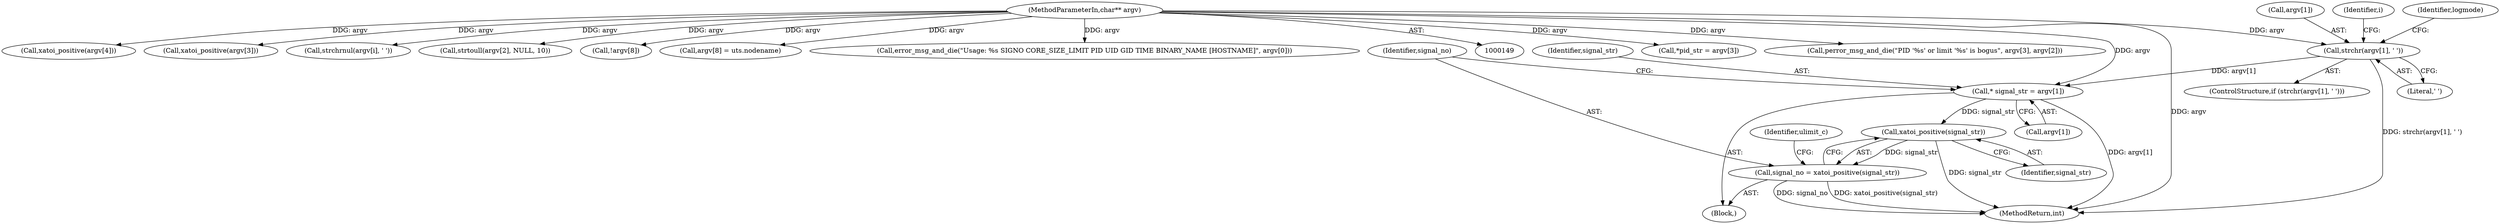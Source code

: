 digraph "0_abrt_8939398b82006ba1fec4ed491339fc075f43fc7c_1@pointer" {
"1000272" [label="(Call,xatoi_positive(signal_str))"];
"1000264" [label="(Call,* signal_str = argv[1])"];
"1000184" [label="(Call,strchr(argv[1], ' '))"];
"1000151" [label="(MethodParameterIn,char** argv)"];
"1000270" [label="(Call,signal_no = xatoi_positive(signal_str))"];
"1000302" [label="(Call,*pid_str = argv[3])"];
"1000183" [label="(ControlStructure,if (strchr(argv[1], ' ')))"];
"1000151" [label="(MethodParameterIn,char** argv)"];
"1000271" [label="(Identifier,signal_no)"];
"1000276" [label="(Identifier,ulimit_c)"];
"1000328" [label="(Call,perror_msg_and_die(\"PID '%s' or limit '%s' is bogus\", argv[3], argv[2]))"];
"1000317" [label="(Call,xatoi_positive(argv[4]))"];
"1000310" [label="(Call,xatoi_positive(argv[3]))"];
"1000265" [label="(Identifier,signal_str)"];
"1000270" [label="(Call,signal_no = xatoi_positive(signal_str))"];
"1000203" [label="(Call,strchrnul(argv[i], ' '))"];
"1000264" [label="(Call,* signal_str = argv[1])"];
"1000273" [label="(Identifier,signal_str)"];
"1000193" [label="(Identifier,i)"];
"1000277" [label="(Call,strtoull(argv[2], NULL, 10))"];
"1000353" [label="(Call,!argv[8])"];
"1000266" [label="(Call,argv[1])"];
"1000211" [label="(Identifier,logmode)"];
"1000361" [label="(Call,argv[8] = uts.nodename)"];
"1000152" [label="(Block,)"];
"1000178" [label="(Call,error_msg_and_die(\"Usage: %s SIGNO CORE_SIZE_LIMIT PID UID GID TIME BINARY_NAME [HOSTNAME]\", argv[0]))"];
"1000272" [label="(Call,xatoi_positive(signal_str))"];
"1000185" [label="(Call,argv[1])"];
"1000184" [label="(Call,strchr(argv[1], ' '))"];
"1001237" [label="(MethodReturn,int)"];
"1000188" [label="(Literal,' ')"];
"1000272" -> "1000270"  [label="AST: "];
"1000272" -> "1000273"  [label="CFG: "];
"1000273" -> "1000272"  [label="AST: "];
"1000270" -> "1000272"  [label="CFG: "];
"1000272" -> "1001237"  [label="DDG: signal_str"];
"1000272" -> "1000270"  [label="DDG: signal_str"];
"1000264" -> "1000272"  [label="DDG: signal_str"];
"1000264" -> "1000152"  [label="AST: "];
"1000264" -> "1000266"  [label="CFG: "];
"1000265" -> "1000264"  [label="AST: "];
"1000266" -> "1000264"  [label="AST: "];
"1000271" -> "1000264"  [label="CFG: "];
"1000264" -> "1001237"  [label="DDG: argv[1]"];
"1000184" -> "1000264"  [label="DDG: argv[1]"];
"1000151" -> "1000264"  [label="DDG: argv"];
"1000184" -> "1000183"  [label="AST: "];
"1000184" -> "1000188"  [label="CFG: "];
"1000185" -> "1000184"  [label="AST: "];
"1000188" -> "1000184"  [label="AST: "];
"1000193" -> "1000184"  [label="CFG: "];
"1000211" -> "1000184"  [label="CFG: "];
"1000184" -> "1001237"  [label="DDG: strchr(argv[1], ' ')"];
"1000151" -> "1000184"  [label="DDG: argv"];
"1000151" -> "1000149"  [label="AST: "];
"1000151" -> "1001237"  [label="DDG: argv"];
"1000151" -> "1000178"  [label="DDG: argv"];
"1000151" -> "1000203"  [label="DDG: argv"];
"1000151" -> "1000277"  [label="DDG: argv"];
"1000151" -> "1000302"  [label="DDG: argv"];
"1000151" -> "1000310"  [label="DDG: argv"];
"1000151" -> "1000317"  [label="DDG: argv"];
"1000151" -> "1000328"  [label="DDG: argv"];
"1000151" -> "1000353"  [label="DDG: argv"];
"1000151" -> "1000361"  [label="DDG: argv"];
"1000270" -> "1000152"  [label="AST: "];
"1000271" -> "1000270"  [label="AST: "];
"1000276" -> "1000270"  [label="CFG: "];
"1000270" -> "1001237"  [label="DDG: xatoi_positive(signal_str)"];
"1000270" -> "1001237"  [label="DDG: signal_no"];
}
